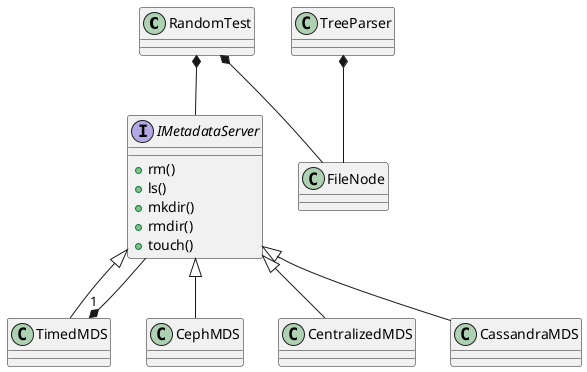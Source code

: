 @startuml
class RandomTest
interface IMetadataServer{
+ rm()
+ ls()
+ mkdir()
+ rmdir()
+ touch()
}

class TimedMDS
class CephMDS
class CentralizedMDS
class CassandraMDS
IMetadataServer <|-- TimedMDS
IMetadataServer <|-- CephMDS
IMetadataServer <|-- CentralizedMDS
IMetadataServer <|-- CassandraMDS

TimedMDS "1" *-- IMetadataServer


class FileNode
class TreeParser
TreeParser *-- FileNode


RandomTest *-- IMetadataServer
RandomTest *-- FileNode
@enduml